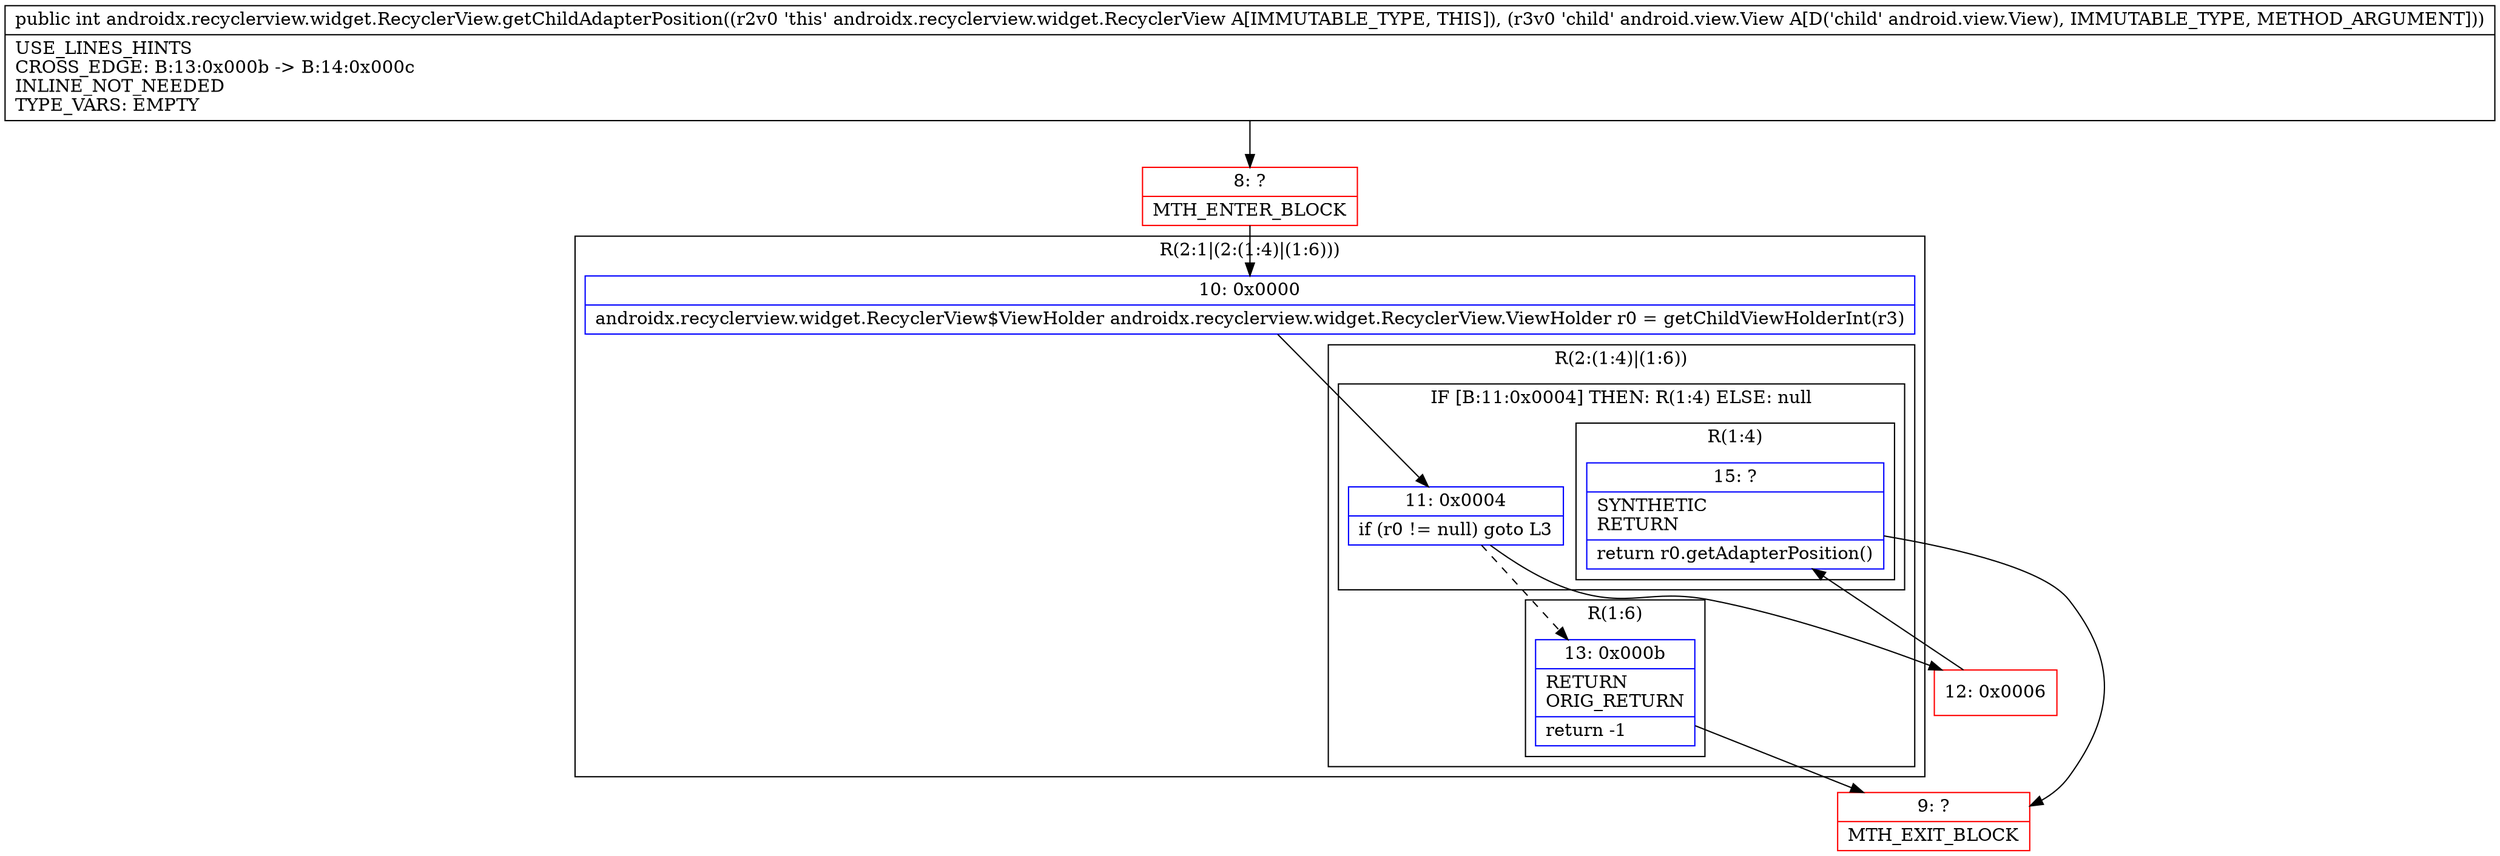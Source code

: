 digraph "CFG forandroidx.recyclerview.widget.RecyclerView.getChildAdapterPosition(Landroid\/view\/View;)I" {
subgraph cluster_Region_1449964024 {
label = "R(2:1|(2:(1:4)|(1:6)))";
node [shape=record,color=blue];
Node_10 [shape=record,label="{10\:\ 0x0000|androidx.recyclerview.widget.RecyclerView$ViewHolder androidx.recyclerview.widget.RecyclerView.ViewHolder r0 = getChildViewHolderInt(r3)\l}"];
subgraph cluster_Region_454865442 {
label = "R(2:(1:4)|(1:6))";
node [shape=record,color=blue];
subgraph cluster_IfRegion_1826625146 {
label = "IF [B:11:0x0004] THEN: R(1:4) ELSE: null";
node [shape=record,color=blue];
Node_11 [shape=record,label="{11\:\ 0x0004|if (r0 != null) goto L3\l}"];
subgraph cluster_Region_893097260 {
label = "R(1:4)";
node [shape=record,color=blue];
Node_15 [shape=record,label="{15\:\ ?|SYNTHETIC\lRETURN\l|return r0.getAdapterPosition()\l}"];
}
}
subgraph cluster_Region_759271468 {
label = "R(1:6)";
node [shape=record,color=blue];
Node_13 [shape=record,label="{13\:\ 0x000b|RETURN\lORIG_RETURN\l|return \-1\l}"];
}
}
}
Node_8 [shape=record,color=red,label="{8\:\ ?|MTH_ENTER_BLOCK\l}"];
Node_12 [shape=record,color=red,label="{12\:\ 0x0006}"];
Node_9 [shape=record,color=red,label="{9\:\ ?|MTH_EXIT_BLOCK\l}"];
MethodNode[shape=record,label="{public int androidx.recyclerview.widget.RecyclerView.getChildAdapterPosition((r2v0 'this' androidx.recyclerview.widget.RecyclerView A[IMMUTABLE_TYPE, THIS]), (r3v0 'child' android.view.View A[D('child' android.view.View), IMMUTABLE_TYPE, METHOD_ARGUMENT]))  | USE_LINES_HINTS\lCROSS_EDGE: B:13:0x000b \-\> B:14:0x000c\lINLINE_NOT_NEEDED\lTYPE_VARS: EMPTY\l}"];
MethodNode -> Node_8;Node_10 -> Node_11;
Node_11 -> Node_12;
Node_11 -> Node_13[style=dashed];
Node_15 -> Node_9;
Node_13 -> Node_9;
Node_8 -> Node_10;
Node_12 -> Node_15;
}

